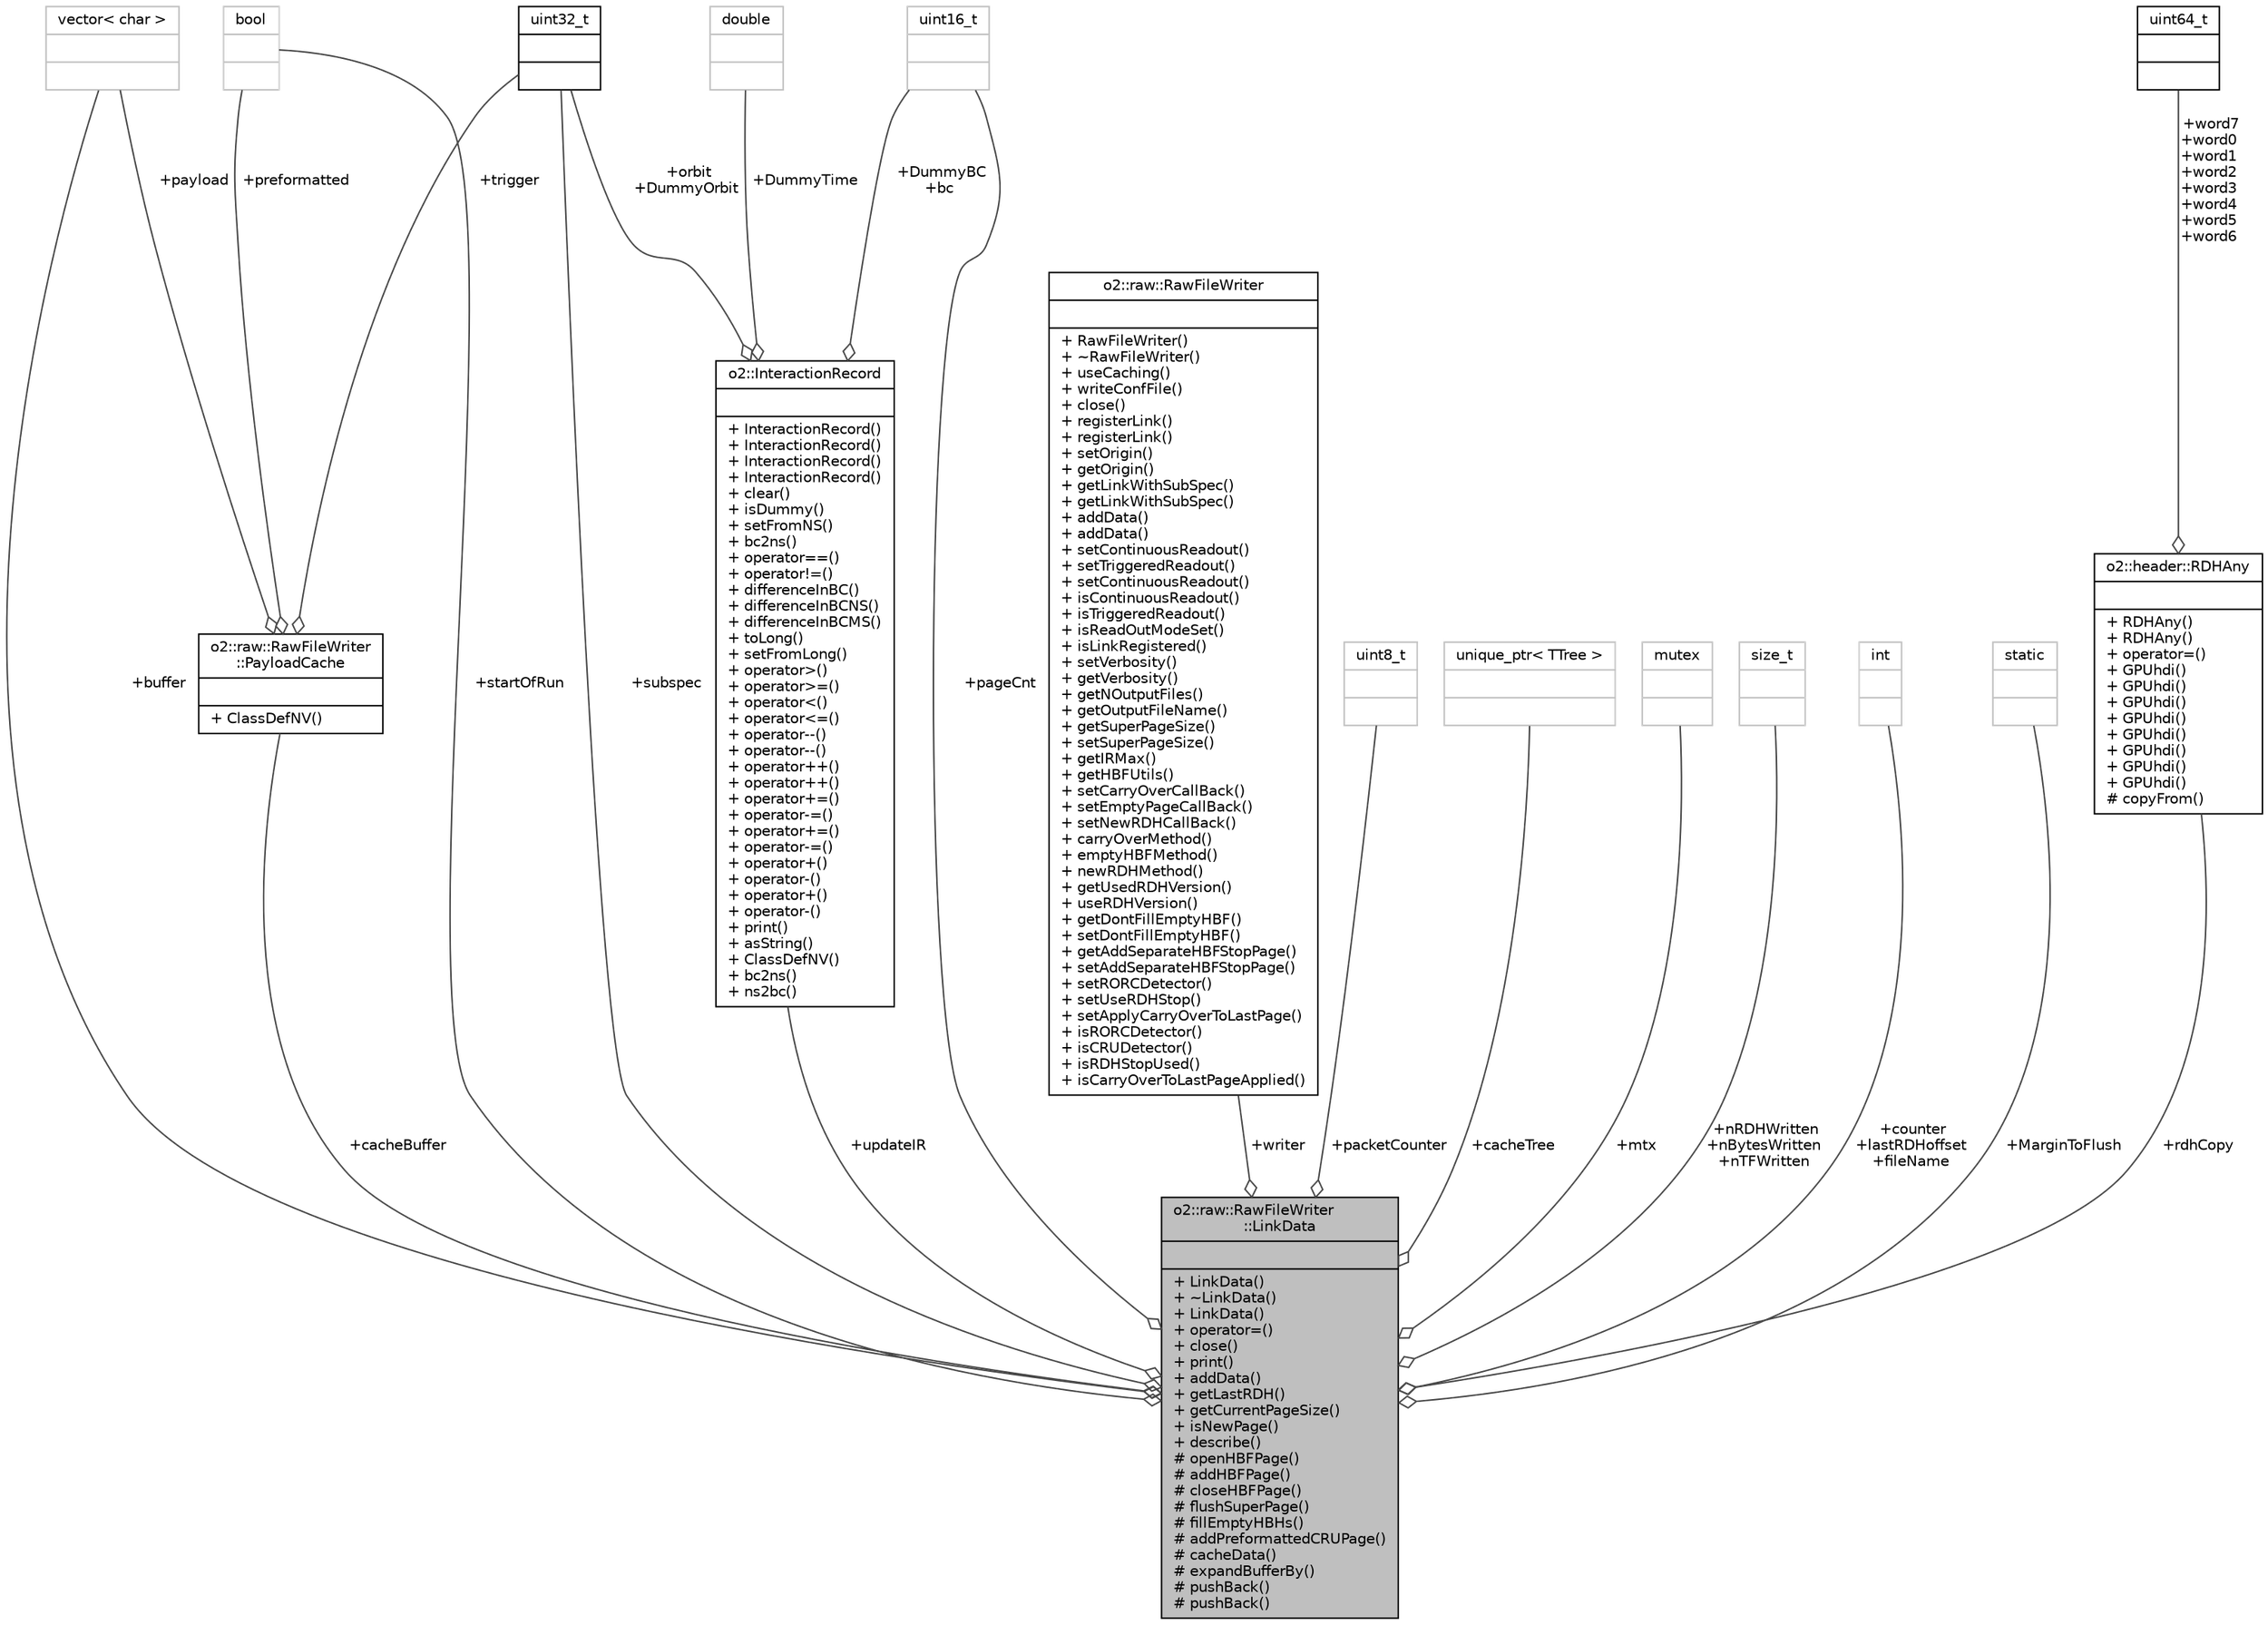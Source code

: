 digraph "o2::raw::RawFileWriter::LinkData"
{
 // INTERACTIVE_SVG=YES
  bgcolor="transparent";
  edge [fontname="Helvetica",fontsize="10",labelfontname="Helvetica",labelfontsize="10"];
  node [fontname="Helvetica",fontsize="10",shape=record];
  Node1 [label="{o2::raw::RawFileWriter\l::LinkData\n||+ LinkData()\l+ ~LinkData()\l+ LinkData()\l+ operator=()\l+ close()\l+ print()\l+ addData()\l+ getLastRDH()\l+ getCurrentPageSize()\l+ isNewPage()\l+ describe()\l# openHBFPage()\l# addHBFPage()\l# closeHBFPage()\l# flushSuperPage()\l# fillEmptyHBHs()\l# addPreformattedCRUPage()\l# cacheData()\l# expandBufferBy()\l# pushBack()\l# pushBack()\l}",height=0.2,width=0.4,color="black", fillcolor="grey75", style="filled", fontcolor="black"];
  Node2 -> Node1 [color="grey25",fontsize="10",style="solid",label=" +cacheBuffer" ,arrowhead="odiamond",fontname="Helvetica"];
  Node2 [label="{o2::raw::RawFileWriter\l::PayloadCache\n||+ ClassDefNV()\l}",height=0.2,width=0.4,color="black",URL="$dd/dfc/structo2_1_1raw_1_1RawFileWriter_1_1PayloadCache.html",tooltip="===================================================================================== ..."];
  Node3 -> Node2 [color="grey25",fontsize="10",style="solid",label=" +payload" ,arrowhead="odiamond",fontname="Helvetica"];
  Node3 [label="{vector\< char \>\n||}",height=0.2,width=0.4,color="grey75"];
  Node4 -> Node2 [color="grey25",fontsize="10",style="solid",label=" +trigger" ,arrowhead="odiamond",fontname="Helvetica"];
  Node4 [label="{uint32_t\n||}",height=0.2,width=0.4,color="black",URL="$d3/d87/classuint32__t.html"];
  Node5 -> Node2 [color="grey25",fontsize="10",style="solid",label=" +preformatted" ,arrowhead="odiamond",fontname="Helvetica"];
  Node5 [label="{bool\n||}",height=0.2,width=0.4,color="grey75"];
  Node6 -> Node1 [color="grey25",fontsize="10",style="solid",label=" +updateIR" ,arrowhead="odiamond",fontname="Helvetica"];
  Node6 [label="{o2::InteractionRecord\n||+ InteractionRecord()\l+ InteractionRecord()\l+ InteractionRecord()\l+ InteractionRecord()\l+ clear()\l+ isDummy()\l+ setFromNS()\l+ bc2ns()\l+ operator==()\l+ operator!=()\l+ differenceInBC()\l+ differenceInBCNS()\l+ differenceInBCMS()\l+ toLong()\l+ setFromLong()\l+ operator\>()\l+ operator\>=()\l+ operator\<()\l+ operator\<=()\l+ operator--()\l+ operator--()\l+ operator++()\l+ operator++()\l+ operator+=()\l+ operator-=()\l+ operator+=()\l+ operator-=()\l+ operator+()\l+ operator-()\l+ operator+()\l+ operator-()\l+ print()\l+ asString()\l+ ClassDefNV()\l+ bc2ns()\l+ ns2bc()\l}",height=0.2,width=0.4,color="black",URL="$d1/d21/structo2_1_1InteractionRecord.html"];
  Node7 -> Node6 [color="grey25",fontsize="10",style="solid",label=" +DummyTime" ,arrowhead="odiamond",fontname="Helvetica"];
  Node7 [label="{double\n||}",height=0.2,width=0.4,color="grey75"];
  Node8 -> Node6 [color="grey25",fontsize="10",style="solid",label=" +DummyBC\n+bc" ,arrowhead="odiamond",fontname="Helvetica"];
  Node8 [label="{uint16_t\n||}",height=0.2,width=0.4,color="grey75"];
  Node4 -> Node6 [color="grey25",fontsize="10",style="solid",label=" +orbit\n+DummyOrbit" ,arrowhead="odiamond",fontname="Helvetica"];
  Node8 -> Node1 [color="grey25",fontsize="10",style="solid",label=" +pageCnt" ,arrowhead="odiamond",fontname="Helvetica"];
  Node9 -> Node1 [color="grey25",fontsize="10",style="solid",label=" +writer" ,arrowhead="odiamond",fontname="Helvetica"];
  Node9 [label="{o2::raw::RawFileWriter\n||+ RawFileWriter()\l+ ~RawFileWriter()\l+ useCaching()\l+ writeConfFile()\l+ close()\l+ registerLink()\l+ registerLink()\l+ setOrigin()\l+ getOrigin()\l+ getLinkWithSubSpec()\l+ getLinkWithSubSpec()\l+ addData()\l+ addData()\l+ setContinuousReadout()\l+ setTriggeredReadout()\l+ setContinuousReadout()\l+ isContinuousReadout()\l+ isTriggeredReadout()\l+ isReadOutModeSet()\l+ isLinkRegistered()\l+ setVerbosity()\l+ getVerbosity()\l+ getNOutputFiles()\l+ getOutputFileName()\l+ getSuperPageSize()\l+ setSuperPageSize()\l+ getIRMax()\l+ getHBFUtils()\l+ setCarryOverCallBack()\l+ setEmptyPageCallBack()\l+ setNewRDHCallBack()\l+ carryOverMethod()\l+ emptyHBFMethod()\l+ newRDHMethod()\l+ getUsedRDHVersion()\l+ useRDHVersion()\l+ getDontFillEmptyHBF()\l+ setDontFillEmptyHBF()\l+ getAddSeparateHBFStopPage()\l+ setAddSeparateHBFStopPage()\l+ setRORCDetector()\l+ setUseRDHStop()\l+ setApplyCarryOverToLastPage()\l+ isRORCDetector()\l+ isCRUDetector()\l+ isRDHStopUsed()\l+ isCarryOverToLastPageApplied()\l}",height=0.2,width=0.4,color="black",URL="$d0/d0d/classo2_1_1raw_1_1RawFileWriter.html"];
  Node10 -> Node1 [color="grey25",fontsize="10",style="solid",label=" +packetCounter" ,arrowhead="odiamond",fontname="Helvetica"];
  Node10 [label="{uint8_t\n||}",height=0.2,width=0.4,color="grey75"];
  Node11 -> Node1 [color="grey25",fontsize="10",style="solid",label=" +cacheTree" ,arrowhead="odiamond",fontname="Helvetica"];
  Node11 [label="{unique_ptr\< TTree \>\n||}",height=0.2,width=0.4,color="grey75"];
  Node3 -> Node1 [color="grey25",fontsize="10",style="solid",label=" +buffer" ,arrowhead="odiamond",fontname="Helvetica"];
  Node12 -> Node1 [color="grey25",fontsize="10",style="solid",label=" +mtx" ,arrowhead="odiamond",fontname="Helvetica"];
  Node12 [label="{mutex\n||}",height=0.2,width=0.4,color="grey75"];
  Node13 -> Node1 [color="grey25",fontsize="10",style="solid",label=" +nRDHWritten\n+nBytesWritten\n+nTFWritten" ,arrowhead="odiamond",fontname="Helvetica"];
  Node13 [label="{size_t\n||}",height=0.2,width=0.4,color="grey75"];
  Node4 -> Node1 [color="grey25",fontsize="10",style="solid",label=" +subspec" ,arrowhead="odiamond",fontname="Helvetica"];
  Node14 -> Node1 [color="grey25",fontsize="10",style="solid",label=" +counter\n+lastRDHoffset\n+fileName" ,arrowhead="odiamond",fontname="Helvetica"];
  Node14 [label="{int\n||}",height=0.2,width=0.4,color="grey75"];
  Node5 -> Node1 [color="grey25",fontsize="10",style="solid",label=" +startOfRun" ,arrowhead="odiamond",fontname="Helvetica"];
  Node15 -> Node1 [color="grey25",fontsize="10",style="solid",label=" +MarginToFlush" ,arrowhead="odiamond",fontname="Helvetica"];
  Node15 [label="{static\n||}",height=0.2,width=0.4,color="grey75"];
  Node16 -> Node1 [color="grey25",fontsize="10",style="solid",label=" +rdhCopy" ,arrowhead="odiamond",fontname="Helvetica"];
  Node16 [label="{o2::header::RDHAny\n||+ RDHAny()\l+ RDHAny()\l+ operator=()\l+ GPUhdi()\l+ GPUhdi()\l+ GPUhdi()\l+ GPUhdi()\l+ GPUhdi()\l+ GPUhdi()\l+ GPUhdi()\l+ GPUhdi()\l# copyFrom()\l}",height=0.2,width=0.4,color="black",URL="$d3/d22/structo2_1_1header_1_1RDHAny.html"];
  Node17 -> Node16 [color="grey25",fontsize="10",style="solid",label=" +word7\n+word0\n+word1\n+word2\n+word3\n+word4\n+word5\n+word6" ,arrowhead="odiamond",fontname="Helvetica"];
  Node17 [label="{uint64_t\n||}",height=0.2,width=0.4,color="black",URL="$d6/d30/classuint64__t.html"];
}
